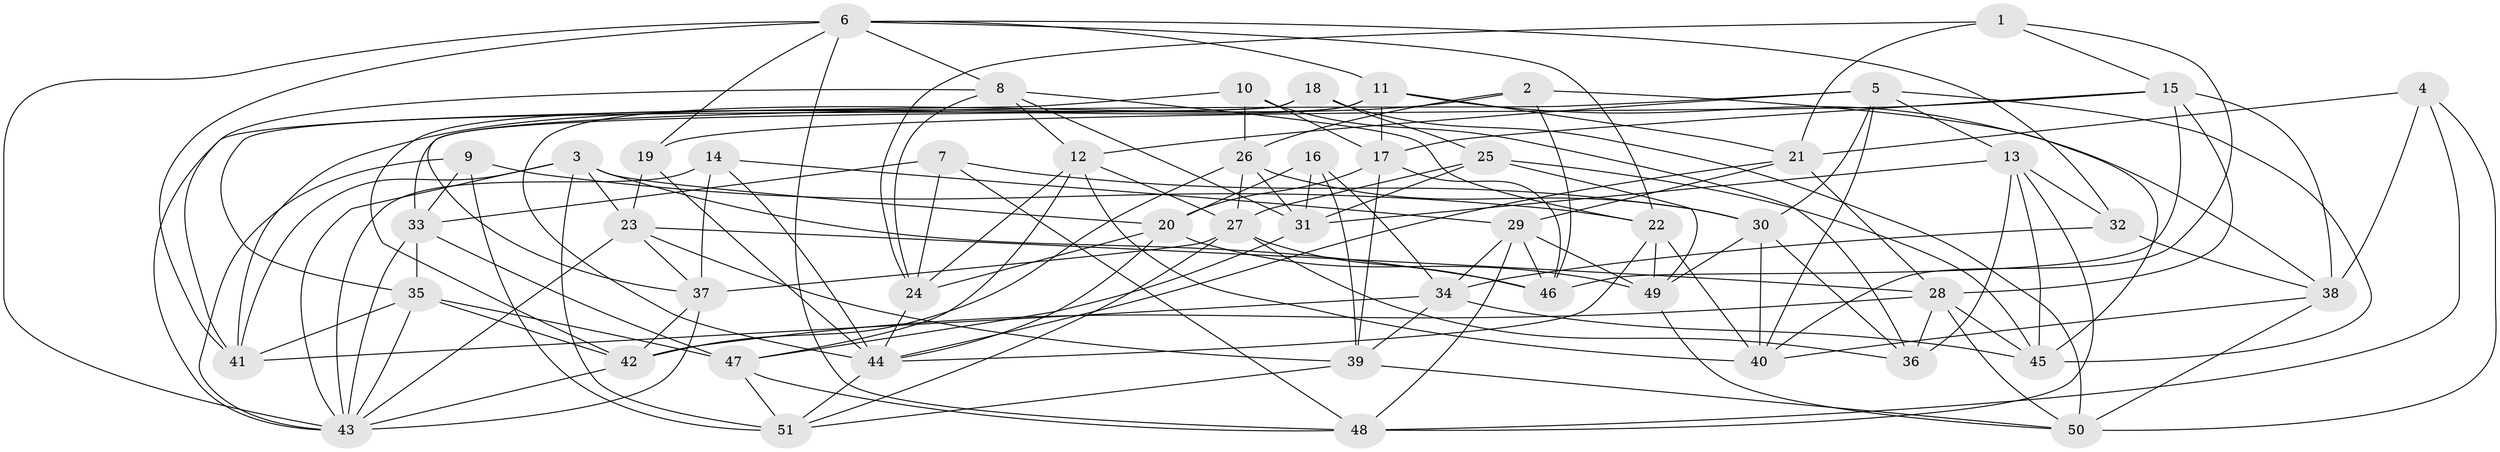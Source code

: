 // original degree distribution, {4: 1.0}
// Generated by graph-tools (version 1.1) at 2025/50/03/09/25 03:50:46]
// undirected, 51 vertices, 146 edges
graph export_dot {
graph [start="1"]
  node [color=gray90,style=filled];
  1;
  2;
  3;
  4;
  5;
  6;
  7;
  8;
  9;
  10;
  11;
  12;
  13;
  14;
  15;
  16;
  17;
  18;
  19;
  20;
  21;
  22;
  23;
  24;
  25;
  26;
  27;
  28;
  29;
  30;
  31;
  32;
  33;
  34;
  35;
  36;
  37;
  38;
  39;
  40;
  41;
  42;
  43;
  44;
  45;
  46;
  47;
  48;
  49;
  50;
  51;
  1 -- 15 [weight=1.0];
  1 -- 21 [weight=1.0];
  1 -- 24 [weight=1.0];
  1 -- 40 [weight=1.0];
  2 -- 26 [weight=1.0];
  2 -- 41 [weight=1.0];
  2 -- 45 [weight=1.0];
  2 -- 46 [weight=1.0];
  3 -- 20 [weight=1.0];
  3 -- 23 [weight=1.0];
  3 -- 41 [weight=1.0];
  3 -- 43 [weight=1.0];
  3 -- 46 [weight=1.0];
  3 -- 51 [weight=1.0];
  4 -- 21 [weight=1.0];
  4 -- 38 [weight=1.0];
  4 -- 48 [weight=1.0];
  4 -- 50 [weight=1.0];
  5 -- 12 [weight=1.0];
  5 -- 13 [weight=1.0];
  5 -- 30 [weight=1.0];
  5 -- 33 [weight=1.0];
  5 -- 40 [weight=1.0];
  5 -- 45 [weight=1.0];
  6 -- 8 [weight=1.0];
  6 -- 11 [weight=1.0];
  6 -- 19 [weight=1.0];
  6 -- 22 [weight=1.0];
  6 -- 32 [weight=1.0];
  6 -- 41 [weight=1.0];
  6 -- 43 [weight=1.0];
  6 -- 48 [weight=1.0];
  7 -- 24 [weight=1.0];
  7 -- 30 [weight=1.0];
  7 -- 33 [weight=1.0];
  7 -- 48 [weight=1.0];
  8 -- 12 [weight=1.0];
  8 -- 22 [weight=1.0];
  8 -- 24 [weight=1.0];
  8 -- 31 [weight=1.0];
  8 -- 41 [weight=1.0];
  9 -- 22 [weight=1.0];
  9 -- 33 [weight=1.0];
  9 -- 43 [weight=1.0];
  9 -- 51 [weight=1.0];
  10 -- 17 [weight=1.0];
  10 -- 26 [weight=1.0];
  10 -- 36 [weight=1.0];
  10 -- 43 [weight=1.0];
  11 -- 17 [weight=1.0];
  11 -- 21 [weight=1.0];
  11 -- 38 [weight=1.0];
  11 -- 42 [weight=1.0];
  11 -- 44 [weight=1.0];
  12 -- 24 [weight=1.0];
  12 -- 27 [weight=1.0];
  12 -- 40 [weight=1.0];
  12 -- 47 [weight=1.0];
  13 -- 31 [weight=1.0];
  13 -- 32 [weight=1.0];
  13 -- 36 [weight=1.0];
  13 -- 45 [weight=1.0];
  13 -- 48 [weight=1.0];
  14 -- 29 [weight=1.0];
  14 -- 37 [weight=1.0];
  14 -- 43 [weight=1.0];
  14 -- 44 [weight=1.0];
  15 -- 17 [weight=1.0];
  15 -- 19 [weight=1.0];
  15 -- 28 [weight=1.0];
  15 -- 38 [weight=1.0];
  15 -- 46 [weight=1.0];
  16 -- 20 [weight=1.0];
  16 -- 31 [weight=1.0];
  16 -- 34 [weight=1.0];
  16 -- 39 [weight=1.0];
  17 -- 20 [weight=1.0];
  17 -- 39 [weight=1.0];
  17 -- 46 [weight=1.0];
  18 -- 25 [weight=1.0];
  18 -- 35 [weight=1.0];
  18 -- 37 [weight=1.0];
  18 -- 50 [weight=1.0];
  19 -- 23 [weight=1.0];
  19 -- 44 [weight=1.0];
  20 -- 24 [weight=1.0];
  20 -- 44 [weight=1.0];
  20 -- 49 [weight=1.0];
  21 -- 28 [weight=1.0];
  21 -- 29 [weight=1.0];
  21 -- 44 [weight=1.0];
  22 -- 40 [weight=1.0];
  22 -- 44 [weight=1.0];
  22 -- 49 [weight=1.0];
  23 -- 28 [weight=1.0];
  23 -- 37 [weight=1.0];
  23 -- 39 [weight=1.0];
  23 -- 43 [weight=1.0];
  24 -- 44 [weight=1.0];
  25 -- 27 [weight=2.0];
  25 -- 31 [weight=1.0];
  25 -- 45 [weight=1.0];
  25 -- 49 [weight=1.0];
  26 -- 27 [weight=1.0];
  26 -- 30 [weight=1.0];
  26 -- 31 [weight=1.0];
  26 -- 42 [weight=1.0];
  27 -- 36 [weight=1.0];
  27 -- 37 [weight=1.0];
  27 -- 46 [weight=1.0];
  27 -- 51 [weight=1.0];
  28 -- 36 [weight=2.0];
  28 -- 42 [weight=1.0];
  28 -- 45 [weight=1.0];
  28 -- 50 [weight=1.0];
  29 -- 34 [weight=1.0];
  29 -- 46 [weight=1.0];
  29 -- 48 [weight=1.0];
  29 -- 49 [weight=1.0];
  30 -- 36 [weight=1.0];
  30 -- 40 [weight=1.0];
  30 -- 49 [weight=1.0];
  31 -- 47 [weight=1.0];
  32 -- 34 [weight=1.0];
  32 -- 38 [weight=1.0];
  33 -- 35 [weight=1.0];
  33 -- 43 [weight=1.0];
  33 -- 47 [weight=1.0];
  34 -- 39 [weight=1.0];
  34 -- 41 [weight=1.0];
  34 -- 45 [weight=1.0];
  35 -- 41 [weight=1.0];
  35 -- 42 [weight=1.0];
  35 -- 43 [weight=1.0];
  35 -- 47 [weight=1.0];
  37 -- 42 [weight=1.0];
  37 -- 43 [weight=1.0];
  38 -- 40 [weight=1.0];
  38 -- 50 [weight=1.0];
  39 -- 50 [weight=1.0];
  39 -- 51 [weight=1.0];
  42 -- 43 [weight=1.0];
  44 -- 51 [weight=1.0];
  47 -- 48 [weight=1.0];
  47 -- 51 [weight=1.0];
  49 -- 50 [weight=1.0];
}
